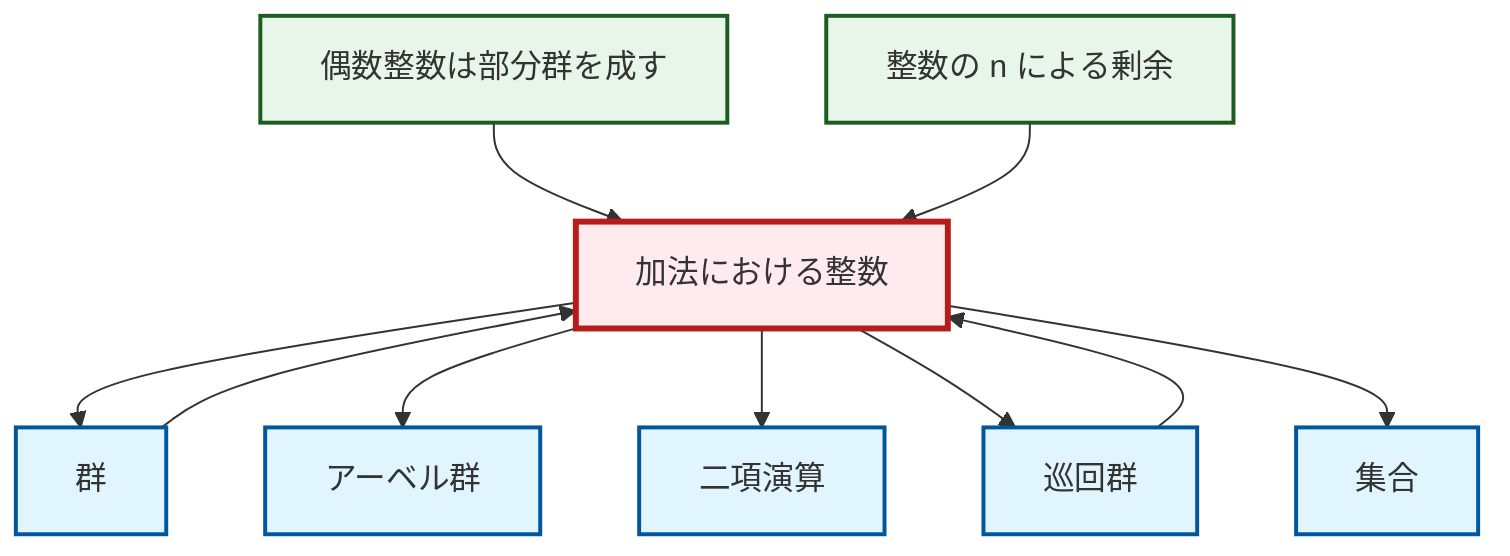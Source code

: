 graph TD
    classDef definition fill:#e1f5fe,stroke:#01579b,stroke-width:2px
    classDef theorem fill:#f3e5f5,stroke:#4a148c,stroke-width:2px
    classDef axiom fill:#fff3e0,stroke:#e65100,stroke-width:2px
    classDef example fill:#e8f5e9,stroke:#1b5e20,stroke-width:2px
    classDef current fill:#ffebee,stroke:#b71c1c,stroke-width:3px
    ex-even-integers-subgroup["偶数整数は部分群を成す"]:::example
    ex-integers-addition["加法における整数"]:::example
    def-cyclic-group["巡回群"]:::definition
    def-group["群"]:::definition
    def-binary-operation["二項演算"]:::definition
    def-set["集合"]:::definition
    ex-quotient-integers-mod-n["整数の n による剰余"]:::example
    def-abelian-group["アーベル群"]:::definition
    def-cyclic-group --> ex-integers-addition
    ex-integers-addition --> def-group
    ex-even-integers-subgroup --> ex-integers-addition
    ex-integers-addition --> def-abelian-group
    ex-integers-addition --> def-binary-operation
    ex-quotient-integers-mod-n --> ex-integers-addition
    ex-integers-addition --> def-cyclic-group
    ex-integers-addition --> def-set
    def-group --> ex-integers-addition
    class ex-integers-addition current